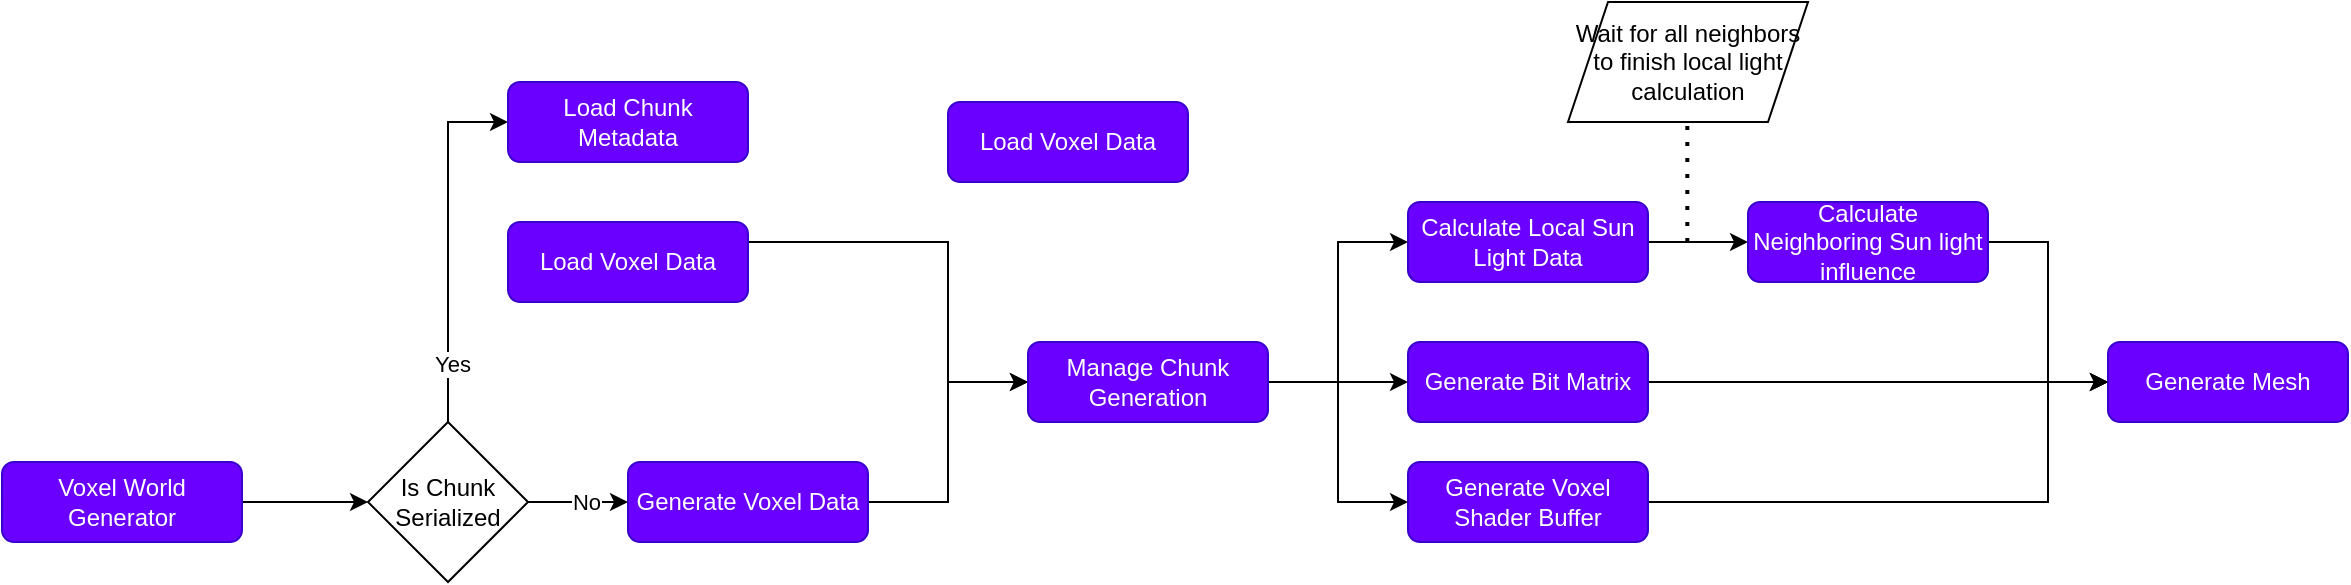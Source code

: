 <mxfile version="24.5.1" type="device">
  <diagram id="C5RBs43oDa-KdzZeNtuy" name="Page-1">
    <mxGraphModel dx="2113" dy="1983" grid="1" gridSize="10" guides="1" tooltips="1" connect="1" arrows="1" fold="1" page="1" pageScale="1" pageWidth="827" pageHeight="1169" math="0" shadow="0">
      <root>
        <mxCell id="WIyWlLk6GJQsqaUBKTNV-0" />
        <mxCell id="WIyWlLk6GJQsqaUBKTNV-1" parent="WIyWlLk6GJQsqaUBKTNV-0" />
        <mxCell id="SeGfZkC_9oYl4kikJTZ3-3" style="edgeStyle=orthogonalEdgeStyle;rounded=0;orthogonalLoop=1;jettySize=auto;html=1;" edge="1" parent="WIyWlLk6GJQsqaUBKTNV-1" source="Rj-X6KRs2aUbJNZ3G0l7-1">
          <mxGeometry relative="1" as="geometry">
            <mxPoint x="520" y="170" as="targetPoint" />
          </mxGeometry>
        </mxCell>
        <mxCell id="Rj-X6KRs2aUbJNZ3G0l7-1" value="Generate Bit Matrix" style="rounded=1;whiteSpace=wrap;html=1;fontSize=12;glass=0;strokeWidth=1;shadow=0;fillColor=#6a00ff;fontColor=#ffffff;strokeColor=#3700CC;" parent="WIyWlLk6GJQsqaUBKTNV-1" vertex="1">
          <mxGeometry x="170" y="150" width="120" height="40" as="geometry" />
        </mxCell>
        <mxCell id="SeGfZkC_9oYl4kikJTZ3-4" style="edgeStyle=orthogonalEdgeStyle;rounded=0;orthogonalLoop=1;jettySize=auto;html=1;" edge="1" parent="WIyWlLk6GJQsqaUBKTNV-1" source="Rj-X6KRs2aUbJNZ3G0l7-4">
          <mxGeometry relative="1" as="geometry">
            <mxPoint x="520" y="170" as="targetPoint" />
            <Array as="points">
              <mxPoint x="490" y="230" />
              <mxPoint x="490" y="170" />
            </Array>
          </mxGeometry>
        </mxCell>
        <mxCell id="Rj-X6KRs2aUbJNZ3G0l7-4" value="Generate Voxel Shader Buffer" style="rounded=1;whiteSpace=wrap;html=1;fontSize=12;glass=0;strokeWidth=1;shadow=0;fillColor=#6a00ff;fontColor=#ffffff;strokeColor=#3700CC;" parent="WIyWlLk6GJQsqaUBKTNV-1" vertex="1">
          <mxGeometry x="170" y="210" width="120" height="40" as="geometry" />
        </mxCell>
        <mxCell id="Rj-X6KRs2aUbJNZ3G0l7-29" style="edgeStyle=orthogonalEdgeStyle;rounded=0;orthogonalLoop=1;jettySize=auto;html=1;entryX=0;entryY=0.5;entryDx=0;entryDy=0;" parent="WIyWlLk6GJQsqaUBKTNV-1" source="Rj-X6KRs2aUbJNZ3G0l7-7" target="Rj-X6KRs2aUbJNZ3G0l7-30" edge="1">
          <mxGeometry relative="1" as="geometry">
            <mxPoint x="320" y="100" as="targetPoint" />
            <Array as="points">
              <mxPoint x="320" y="100" />
              <mxPoint x="320" y="100" />
            </Array>
          </mxGeometry>
        </mxCell>
        <mxCell id="Rj-X6KRs2aUbJNZ3G0l7-7" value="Calculate Local Sun Light Data" style="rounded=1;whiteSpace=wrap;html=1;fontSize=12;glass=0;strokeWidth=1;shadow=0;fillColor=#6a00ff;fontColor=#ffffff;strokeColor=#3700CC;" parent="WIyWlLk6GJQsqaUBKTNV-1" vertex="1">
          <mxGeometry x="170" y="80" width="120" height="40" as="geometry" />
        </mxCell>
        <mxCell id="Rj-X6KRs2aUbJNZ3G0l7-12" value="Generate Mesh" style="rounded=1;whiteSpace=wrap;html=1;fontSize=12;glass=0;strokeWidth=1;shadow=0;fillColor=#6a00ff;fontColor=#ffffff;strokeColor=#3700CC;" parent="WIyWlLk6GJQsqaUBKTNV-1" vertex="1">
          <mxGeometry x="520" y="150" width="120" height="40" as="geometry" />
        </mxCell>
        <mxCell id="SeGfZkC_9oYl4kikJTZ3-24" style="edgeStyle=orthogonalEdgeStyle;rounded=0;orthogonalLoop=1;jettySize=auto;html=1;entryX=0;entryY=0.5;entryDx=0;entryDy=0;" edge="1" parent="WIyWlLk6GJQsqaUBKTNV-1" source="Rj-X6KRs2aUbJNZ3G0l7-21" target="SeGfZkC_9oYl4kikJTZ3-19">
          <mxGeometry relative="1" as="geometry" />
        </mxCell>
        <mxCell id="Rj-X6KRs2aUbJNZ3G0l7-21" value="Generate Voxel Data" style="rounded=1;whiteSpace=wrap;html=1;fontSize=12;glass=0;strokeWidth=1;shadow=0;fillColor=#6a00ff;fontColor=#ffffff;strokeColor=#3700CC;" parent="WIyWlLk6GJQsqaUBKTNV-1" vertex="1">
          <mxGeometry x="-220" y="210" width="120" height="40" as="geometry" />
        </mxCell>
        <mxCell id="Rj-X6KRs2aUbJNZ3G0l7-23" style="edgeStyle=orthogonalEdgeStyle;rounded=0;orthogonalLoop=1;jettySize=auto;html=1;entryX=0;entryY=0.5;entryDx=0;entryDy=0;exitX=0.5;exitY=0;exitDx=0;exitDy=0;" parent="WIyWlLk6GJQsqaUBKTNV-1" source="Rj-X6KRs2aUbJNZ3G0l7-22" target="SeGfZkC_9oYl4kikJTZ3-27" edge="1">
          <mxGeometry relative="1" as="geometry">
            <mxPoint x="-310" y="100" as="targetPoint" />
            <mxPoint x="-309.966" y="150.034" as="sourcePoint" />
          </mxGeometry>
        </mxCell>
        <mxCell id="SeGfZkC_9oYl4kikJTZ3-11" value="Yes" style="edgeLabel;html=1;align=center;verticalAlign=middle;resizable=0;points=[];" vertex="1" connectable="0" parent="Rj-X6KRs2aUbJNZ3G0l7-23">
          <mxGeometry x="-0.672" y="-2" relative="1" as="geometry">
            <mxPoint as="offset" />
          </mxGeometry>
        </mxCell>
        <mxCell id="SeGfZkC_9oYl4kikJTZ3-10" style="edgeStyle=orthogonalEdgeStyle;rounded=0;orthogonalLoop=1;jettySize=auto;html=1;entryX=0;entryY=0.5;entryDx=0;entryDy=0;" edge="1" parent="WIyWlLk6GJQsqaUBKTNV-1" source="Rj-X6KRs2aUbJNZ3G0l7-22" target="Rj-X6KRs2aUbJNZ3G0l7-21">
          <mxGeometry relative="1" as="geometry" />
        </mxCell>
        <mxCell id="SeGfZkC_9oYl4kikJTZ3-12" value="No" style="edgeLabel;html=1;align=center;verticalAlign=middle;resizable=0;points=[];" vertex="1" connectable="0" parent="SeGfZkC_9oYl4kikJTZ3-10">
          <mxGeometry x="0.144" relative="1" as="geometry">
            <mxPoint as="offset" />
          </mxGeometry>
        </mxCell>
        <mxCell id="Rj-X6KRs2aUbJNZ3G0l7-22" value="Is Chunk&lt;div&gt;Serialized&lt;/div&gt;" style="rhombus;whiteSpace=wrap;html=1;" parent="WIyWlLk6GJQsqaUBKTNV-1" vertex="1">
          <mxGeometry x="-350" y="190" width="80" height="80" as="geometry" />
        </mxCell>
        <mxCell id="SeGfZkC_9oYl4kikJTZ3-23" style="edgeStyle=orthogonalEdgeStyle;rounded=0;orthogonalLoop=1;jettySize=auto;html=1;entryX=0;entryY=0.5;entryDx=0;entryDy=0;" edge="1" parent="WIyWlLk6GJQsqaUBKTNV-1" source="Rj-X6KRs2aUbJNZ3G0l7-24" target="SeGfZkC_9oYl4kikJTZ3-19">
          <mxGeometry relative="1" as="geometry">
            <Array as="points">
              <mxPoint x="-60" y="100" />
              <mxPoint x="-60" y="170" />
            </Array>
          </mxGeometry>
        </mxCell>
        <mxCell id="Rj-X6KRs2aUbJNZ3G0l7-24" value="Load Voxel Data" style="rounded=1;whiteSpace=wrap;html=1;fontSize=12;glass=0;strokeWidth=1;shadow=0;fillColor=#6a00ff;fontColor=#ffffff;strokeColor=#3700CC;" parent="WIyWlLk6GJQsqaUBKTNV-1" vertex="1">
          <mxGeometry x="-280" y="90" width="120" height="40" as="geometry" />
        </mxCell>
        <mxCell id="Rj-X6KRs2aUbJNZ3G0l7-31" style="edgeStyle=orthogonalEdgeStyle;rounded=0;orthogonalLoop=1;jettySize=auto;html=1;entryX=0;entryY=0.5;entryDx=0;entryDy=0;" parent="WIyWlLk6GJQsqaUBKTNV-1" source="Rj-X6KRs2aUbJNZ3G0l7-30" target="Rj-X6KRs2aUbJNZ3G0l7-12" edge="1">
          <mxGeometry relative="1" as="geometry" />
        </mxCell>
        <mxCell id="Rj-X6KRs2aUbJNZ3G0l7-30" value="Calculate Neighboring Sun light influence" style="rounded=1;whiteSpace=wrap;html=1;fontSize=12;glass=0;strokeWidth=1;shadow=0;fillColor=#6a00ff;fontColor=#ffffff;strokeColor=#3700CC;" parent="WIyWlLk6GJQsqaUBKTNV-1" vertex="1">
          <mxGeometry x="340" y="80" width="120" height="40" as="geometry" />
        </mxCell>
        <mxCell id="Rj-X6KRs2aUbJNZ3G0l7-32" value="" style="endArrow=none;dashed=1;html=1;dashPattern=1 3;strokeWidth=2;rounded=0;" parent="WIyWlLk6GJQsqaUBKTNV-1" edge="1">
          <mxGeometry width="50" height="50" relative="1" as="geometry">
            <mxPoint x="309.66" y="100" as="sourcePoint" />
            <mxPoint x="309.66" y="30" as="targetPoint" />
          </mxGeometry>
        </mxCell>
        <mxCell id="Rj-X6KRs2aUbJNZ3G0l7-34" value="Wait for all neighbors to finish local light calculation" style="shape=parallelogram;perimeter=parallelogramPerimeter;whiteSpace=wrap;html=1;fixedSize=1;" parent="WIyWlLk6GJQsqaUBKTNV-1" vertex="1">
          <mxGeometry x="250" y="-20" width="120" height="60" as="geometry" />
        </mxCell>
        <mxCell id="SeGfZkC_9oYl4kikJTZ3-20" style="edgeStyle=orthogonalEdgeStyle;rounded=0;orthogonalLoop=1;jettySize=auto;html=1;entryX=0;entryY=0.5;entryDx=0;entryDy=0;" edge="1" parent="WIyWlLk6GJQsqaUBKTNV-1" source="SeGfZkC_9oYl4kikJTZ3-19" target="Rj-X6KRs2aUbJNZ3G0l7-1">
          <mxGeometry relative="1" as="geometry" />
        </mxCell>
        <mxCell id="SeGfZkC_9oYl4kikJTZ3-21" style="edgeStyle=orthogonalEdgeStyle;rounded=0;orthogonalLoop=1;jettySize=auto;html=1;entryX=0;entryY=0.5;entryDx=0;entryDy=0;" edge="1" parent="WIyWlLk6GJQsqaUBKTNV-1" source="SeGfZkC_9oYl4kikJTZ3-19" target="Rj-X6KRs2aUbJNZ3G0l7-7">
          <mxGeometry relative="1" as="geometry" />
        </mxCell>
        <mxCell id="SeGfZkC_9oYl4kikJTZ3-22" style="edgeStyle=orthogonalEdgeStyle;rounded=0;orthogonalLoop=1;jettySize=auto;html=1;entryX=0;entryY=0.5;entryDx=0;entryDy=0;" edge="1" parent="WIyWlLk6GJQsqaUBKTNV-1" source="SeGfZkC_9oYl4kikJTZ3-19" target="Rj-X6KRs2aUbJNZ3G0l7-4">
          <mxGeometry relative="1" as="geometry" />
        </mxCell>
        <mxCell id="SeGfZkC_9oYl4kikJTZ3-19" value="Manage Chunk Generation" style="rounded=1;whiteSpace=wrap;html=1;fontSize=12;glass=0;strokeWidth=1;shadow=0;fillColor=#6a00ff;fontColor=#ffffff;strokeColor=#3700CC;" vertex="1" parent="WIyWlLk6GJQsqaUBKTNV-1">
          <mxGeometry x="-20" y="150" width="120" height="40" as="geometry" />
        </mxCell>
        <mxCell id="SeGfZkC_9oYl4kikJTZ3-26" style="edgeStyle=orthogonalEdgeStyle;rounded=0;orthogonalLoop=1;jettySize=auto;html=1;entryX=0;entryY=0.5;entryDx=0;entryDy=0;" edge="1" parent="WIyWlLk6GJQsqaUBKTNV-1" source="SeGfZkC_9oYl4kikJTZ3-25" target="Rj-X6KRs2aUbJNZ3G0l7-22">
          <mxGeometry relative="1" as="geometry" />
        </mxCell>
        <mxCell id="SeGfZkC_9oYl4kikJTZ3-25" value="Voxel World Generator" style="rounded=1;whiteSpace=wrap;html=1;fontSize=12;glass=0;strokeWidth=1;shadow=0;fillColor=#6a00ff;fontColor=#ffffff;strokeColor=#3700CC;" vertex="1" parent="WIyWlLk6GJQsqaUBKTNV-1">
          <mxGeometry x="-533" y="210" width="120" height="40" as="geometry" />
        </mxCell>
        <mxCell id="SeGfZkC_9oYl4kikJTZ3-27" value="Load Chunk Metadata" style="rounded=1;whiteSpace=wrap;html=1;fontSize=12;glass=0;strokeWidth=1;shadow=0;fillColor=#6a00ff;fontColor=#ffffff;strokeColor=#3700CC;" vertex="1" parent="WIyWlLk6GJQsqaUBKTNV-1">
          <mxGeometry x="-280" y="20" width="120" height="40" as="geometry" />
        </mxCell>
        <mxCell id="SeGfZkC_9oYl4kikJTZ3-28" value="Load Voxel Data" style="rounded=1;whiteSpace=wrap;html=1;fontSize=12;glass=0;strokeWidth=1;shadow=0;fillColor=#6a00ff;fontColor=#ffffff;strokeColor=#3700CC;" vertex="1" parent="WIyWlLk6GJQsqaUBKTNV-1">
          <mxGeometry x="-60" y="30" width="120" height="40" as="geometry" />
        </mxCell>
      </root>
    </mxGraphModel>
  </diagram>
</mxfile>
